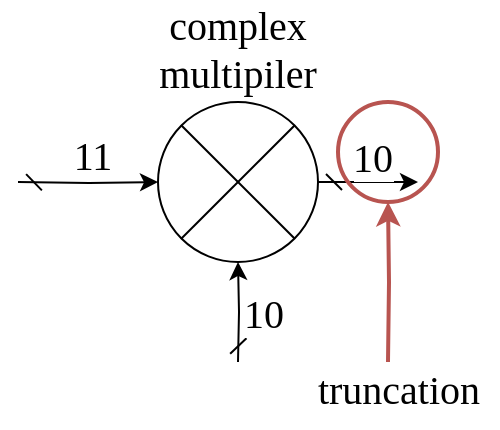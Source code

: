 <mxfile version="22.1.17" type="github">
  <diagram name="第 1 页" id="QymJO4du4DGWbVX0c9sF">
    <mxGraphModel dx="1434" dy="746" grid="1" gridSize="10" guides="1" tooltips="1" connect="1" arrows="1" fold="1" page="1" pageScale="1" pageWidth="827" pageHeight="1169" math="0" shadow="0">
      <root>
        <mxCell id="0" />
        <mxCell id="1" parent="0" />
        <mxCell id="pTQjmUqPjQqW_ZppAOSJ-2" style="edgeStyle=orthogonalEdgeStyle;rounded=0;orthogonalLoop=1;jettySize=auto;html=1;startArrow=dash;startFill=0;" edge="1" parent="1" target="pTQjmUqPjQqW_ZppAOSJ-1">
          <mxGeometry relative="1" as="geometry">
            <mxPoint x="280" y="310" as="sourcePoint" />
          </mxGeometry>
        </mxCell>
        <mxCell id="pTQjmUqPjQqW_ZppAOSJ-5" value="&lt;font style=&quot;font-size: 20px;&quot; face=&quot;Times New Roman&quot;&gt;11&lt;/font&gt;" style="edgeLabel;html=1;align=center;verticalAlign=bottom;resizable=0;points=[];labelPosition=center;verticalLabelPosition=top;" vertex="1" connectable="0" parent="pTQjmUqPjQqW_ZppAOSJ-2">
          <mxGeometry x="0.064" relative="1" as="geometry">
            <mxPoint as="offset" />
          </mxGeometry>
        </mxCell>
        <mxCell id="pTQjmUqPjQqW_ZppAOSJ-3" style="edgeStyle=orthogonalEdgeStyle;rounded=0;orthogonalLoop=1;jettySize=auto;html=1;exitX=0.5;exitY=1;exitDx=0;exitDy=0;entryX=0.5;entryY=1;entryDx=0;entryDy=0;startArrow=dash;startFill=0;" edge="1" parent="1" target="pTQjmUqPjQqW_ZppAOSJ-1">
          <mxGeometry relative="1" as="geometry">
            <mxPoint x="390" y="400" as="sourcePoint" />
          </mxGeometry>
        </mxCell>
        <mxCell id="pTQjmUqPjQqW_ZppAOSJ-6" value="&lt;font style=&quot;font-size: 20px;&quot; face=&quot;Times New Roman&quot;&gt;10&lt;/font&gt;" style="edgeLabel;html=1;align=left;verticalAlign=middle;resizable=0;points=[];labelPosition=right;verticalLabelPosition=middle;" vertex="1" connectable="0" parent="pTQjmUqPjQqW_ZppAOSJ-3">
          <mxGeometry x="-0.01" relative="1" as="geometry">
            <mxPoint as="offset" />
          </mxGeometry>
        </mxCell>
        <mxCell id="pTQjmUqPjQqW_ZppAOSJ-4" style="edgeStyle=orthogonalEdgeStyle;rounded=0;orthogonalLoop=1;jettySize=auto;html=1;startArrow=dash;startFill=0;" edge="1" parent="1" source="pTQjmUqPjQqW_ZppAOSJ-1">
          <mxGeometry relative="1" as="geometry">
            <mxPoint x="480" y="310" as="targetPoint" />
          </mxGeometry>
        </mxCell>
        <mxCell id="pTQjmUqPjQqW_ZppAOSJ-8" value="&lt;font style=&quot;font-size: 20px;&quot; face=&quot;Times New Roman&quot;&gt;10&lt;/font&gt;" style="edgeLabel;html=1;align=center;verticalAlign=bottom;resizable=0;points=[];labelPosition=center;verticalLabelPosition=top;" vertex="1" connectable="0" parent="pTQjmUqPjQqW_ZppAOSJ-4">
          <mxGeometry x="0.089" y="-1" relative="1" as="geometry">
            <mxPoint as="offset" />
          </mxGeometry>
        </mxCell>
        <mxCell id="pTQjmUqPjQqW_ZppAOSJ-1" value="&lt;font style=&quot;font-size: 20px;&quot; face=&quot;Times New Roman&quot;&gt;complex multipiler&lt;/font&gt;" style="shape=sumEllipse;perimeter=ellipsePerimeter;whiteSpace=wrap;html=1;backgroundOutline=1;labelPosition=center;verticalLabelPosition=top;align=center;verticalAlign=bottom;" vertex="1" parent="1">
          <mxGeometry x="350" y="270" width="80" height="80" as="geometry" />
        </mxCell>
        <mxCell id="pTQjmUqPjQqW_ZppAOSJ-10" style="edgeStyle=orthogonalEdgeStyle;rounded=0;orthogonalLoop=1;jettySize=auto;html=1;exitX=0.5;exitY=1;exitDx=0;exitDy=0;entryX=0.5;entryY=1;entryDx=0;entryDy=0;strokeWidth=2;fillColor=#f8cecc;strokeColor=#b85450;" edge="1" parent="1" target="pTQjmUqPjQqW_ZppAOSJ-9">
          <mxGeometry relative="1" as="geometry">
            <mxPoint x="465" y="400" as="sourcePoint" />
          </mxGeometry>
        </mxCell>
        <mxCell id="pTQjmUqPjQqW_ZppAOSJ-9" value="" style="ellipse;whiteSpace=wrap;html=1;aspect=fixed;fillColor=none;strokeColor=#b85450;gradientColor=default;strokeWidth=2;" vertex="1" parent="1">
          <mxGeometry x="440" y="270" width="50" height="50" as="geometry" />
        </mxCell>
        <mxCell id="pTQjmUqPjQqW_ZppAOSJ-11" value="&lt;font style=&quot;font-size: 20px;&quot; face=&quot;Times New Roman&quot;&gt;truncation&lt;/font&gt;" style="text;html=1;align=center;verticalAlign=middle;resizable=0;points=[];autosize=1;strokeColor=none;fillColor=none;" vertex="1" parent="1">
          <mxGeometry x="420" y="393" width="100" height="40" as="geometry" />
        </mxCell>
      </root>
    </mxGraphModel>
  </diagram>
</mxfile>
